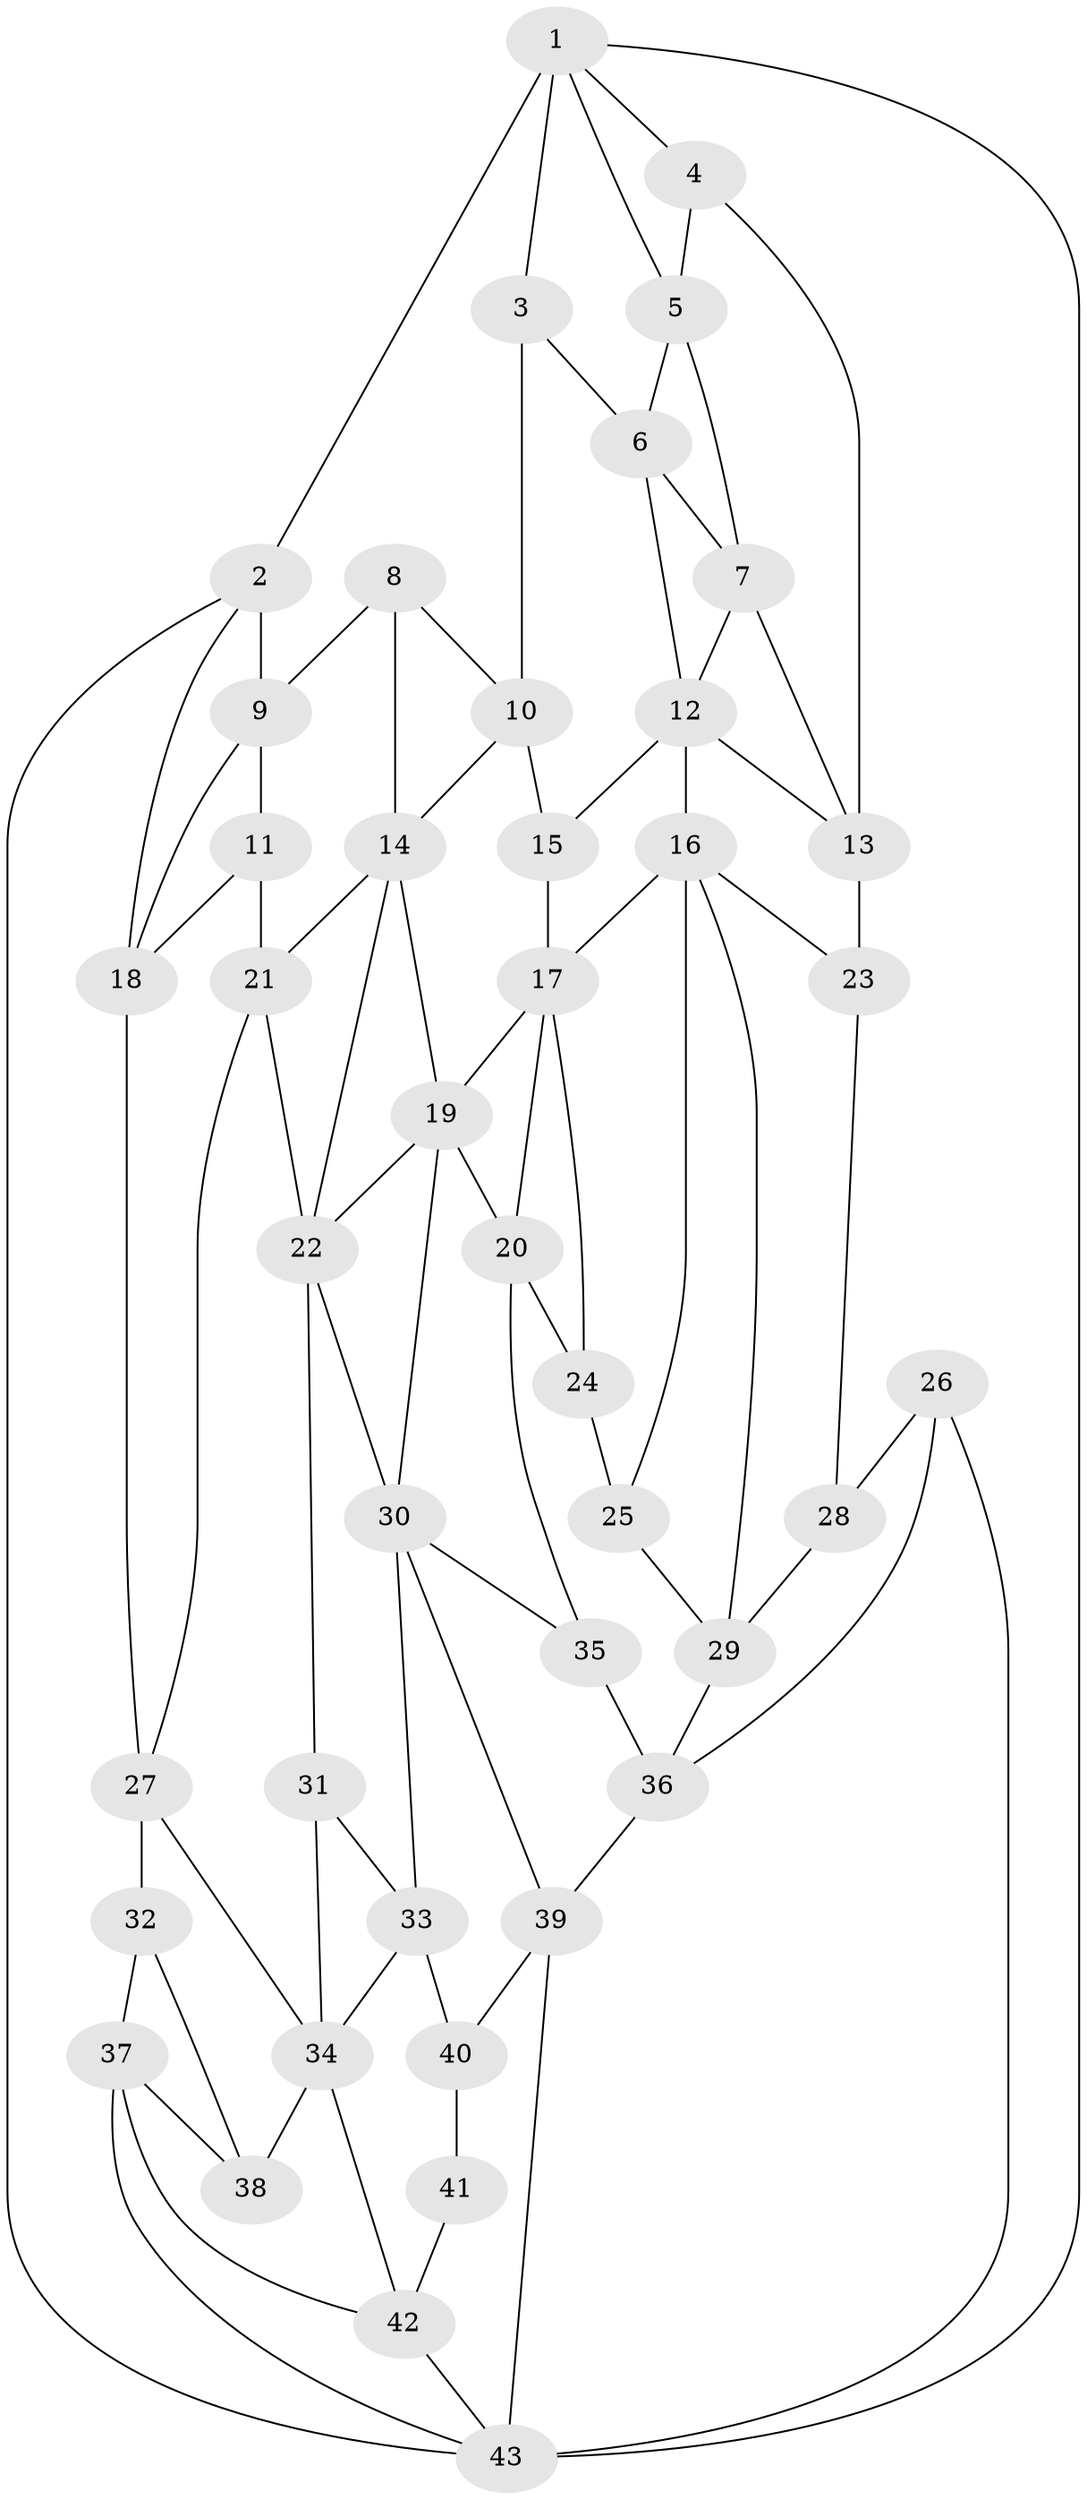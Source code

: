 // original degree distribution, {3: 0.014925373134328358, 5: 0.5223880597014925, 4: 0.23880597014925373, 6: 0.22388059701492538}
// Generated by graph-tools (version 1.1) at 2025/38/03/04/25 23:38:29]
// undirected, 43 vertices, 83 edges
graph export_dot {
  node [color=gray90,style=filled];
  1;
  2;
  3;
  4;
  5;
  6;
  7;
  8;
  9;
  10;
  11;
  12;
  13;
  14;
  15;
  16;
  17;
  18;
  19;
  20;
  21;
  22;
  23;
  24;
  25;
  26;
  27;
  28;
  29;
  30;
  31;
  32;
  33;
  34;
  35;
  36;
  37;
  38;
  39;
  40;
  41;
  42;
  43;
  1 -- 2 [weight=2.0];
  1 -- 3 [weight=1.0];
  1 -- 4 [weight=1.0];
  1 -- 5 [weight=1.0];
  1 -- 43 [weight=1.0];
  2 -- 9 [weight=1.0];
  2 -- 18 [weight=1.0];
  2 -- 43 [weight=1.0];
  3 -- 6 [weight=1.0];
  3 -- 10 [weight=2.0];
  4 -- 5 [weight=1.0];
  4 -- 13 [weight=1.0];
  5 -- 6 [weight=1.0];
  5 -- 7 [weight=1.0];
  6 -- 7 [weight=1.0];
  6 -- 12 [weight=1.0];
  7 -- 12 [weight=1.0];
  7 -- 13 [weight=1.0];
  8 -- 9 [weight=2.0];
  8 -- 10 [weight=1.0];
  8 -- 14 [weight=1.0];
  9 -- 11 [weight=1.0];
  9 -- 18 [weight=1.0];
  10 -- 14 [weight=1.0];
  10 -- 15 [weight=1.0];
  11 -- 18 [weight=1.0];
  11 -- 21 [weight=2.0];
  12 -- 13 [weight=1.0];
  12 -- 15 [weight=1.0];
  12 -- 16 [weight=1.0];
  13 -- 23 [weight=3.0];
  14 -- 19 [weight=1.0];
  14 -- 21 [weight=1.0];
  14 -- 22 [weight=1.0];
  15 -- 17 [weight=2.0];
  16 -- 17 [weight=1.0];
  16 -- 23 [weight=1.0];
  16 -- 25 [weight=1.0];
  16 -- 29 [weight=1.0];
  17 -- 19 [weight=1.0];
  17 -- 20 [weight=1.0];
  17 -- 24 [weight=1.0];
  18 -- 27 [weight=1.0];
  19 -- 20 [weight=1.0];
  19 -- 22 [weight=1.0];
  19 -- 30 [weight=1.0];
  20 -- 24 [weight=1.0];
  20 -- 35 [weight=1.0];
  21 -- 22 [weight=1.0];
  21 -- 27 [weight=1.0];
  22 -- 30 [weight=1.0];
  22 -- 31 [weight=1.0];
  23 -- 28 [weight=2.0];
  24 -- 25 [weight=2.0];
  25 -- 29 [weight=1.0];
  26 -- 28 [weight=1.0];
  26 -- 36 [weight=1.0];
  26 -- 43 [weight=1.0];
  27 -- 32 [weight=2.0];
  27 -- 34 [weight=1.0];
  28 -- 29 [weight=1.0];
  29 -- 36 [weight=2.0];
  30 -- 33 [weight=1.0];
  30 -- 35 [weight=1.0];
  30 -- 39 [weight=1.0];
  31 -- 33 [weight=1.0];
  31 -- 34 [weight=2.0];
  32 -- 37 [weight=1.0];
  32 -- 38 [weight=1.0];
  33 -- 34 [weight=1.0];
  33 -- 40 [weight=2.0];
  34 -- 38 [weight=1.0];
  34 -- 42 [weight=1.0];
  35 -- 36 [weight=2.0];
  36 -- 39 [weight=1.0];
  37 -- 38 [weight=2.0];
  37 -- 42 [weight=1.0];
  37 -- 43 [weight=1.0];
  39 -- 40 [weight=2.0];
  39 -- 43 [weight=1.0];
  40 -- 41 [weight=2.0];
  41 -- 42 [weight=1.0];
  42 -- 43 [weight=1.0];
}
